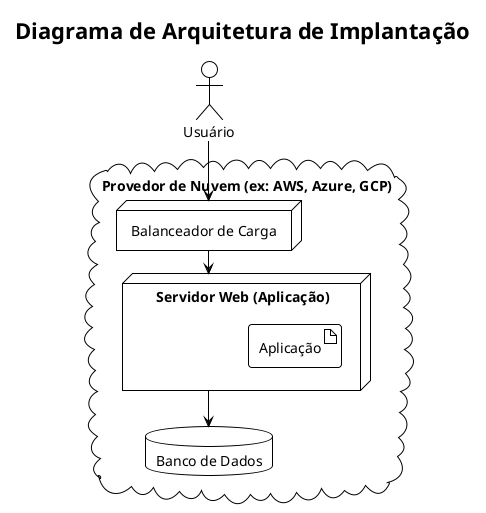 '''
@startuml
!theme plain

title Diagrama de Arquitetura de Implantação

cloud "Provedor de Nuvem (ex: AWS, Azure, GCP)" {
  node "Servidor Web (Aplicação)" as WebServer {
    artifact "Aplicação" as App
  }

  database "Banco de Dados" as DB

  node "Balanceador de Carga" as LoadBalancer
}

actor "Usuário" as User

User --> LoadBalancer
LoadBalancer --> WebServer
WebServer --> DB

@enduml
'''
